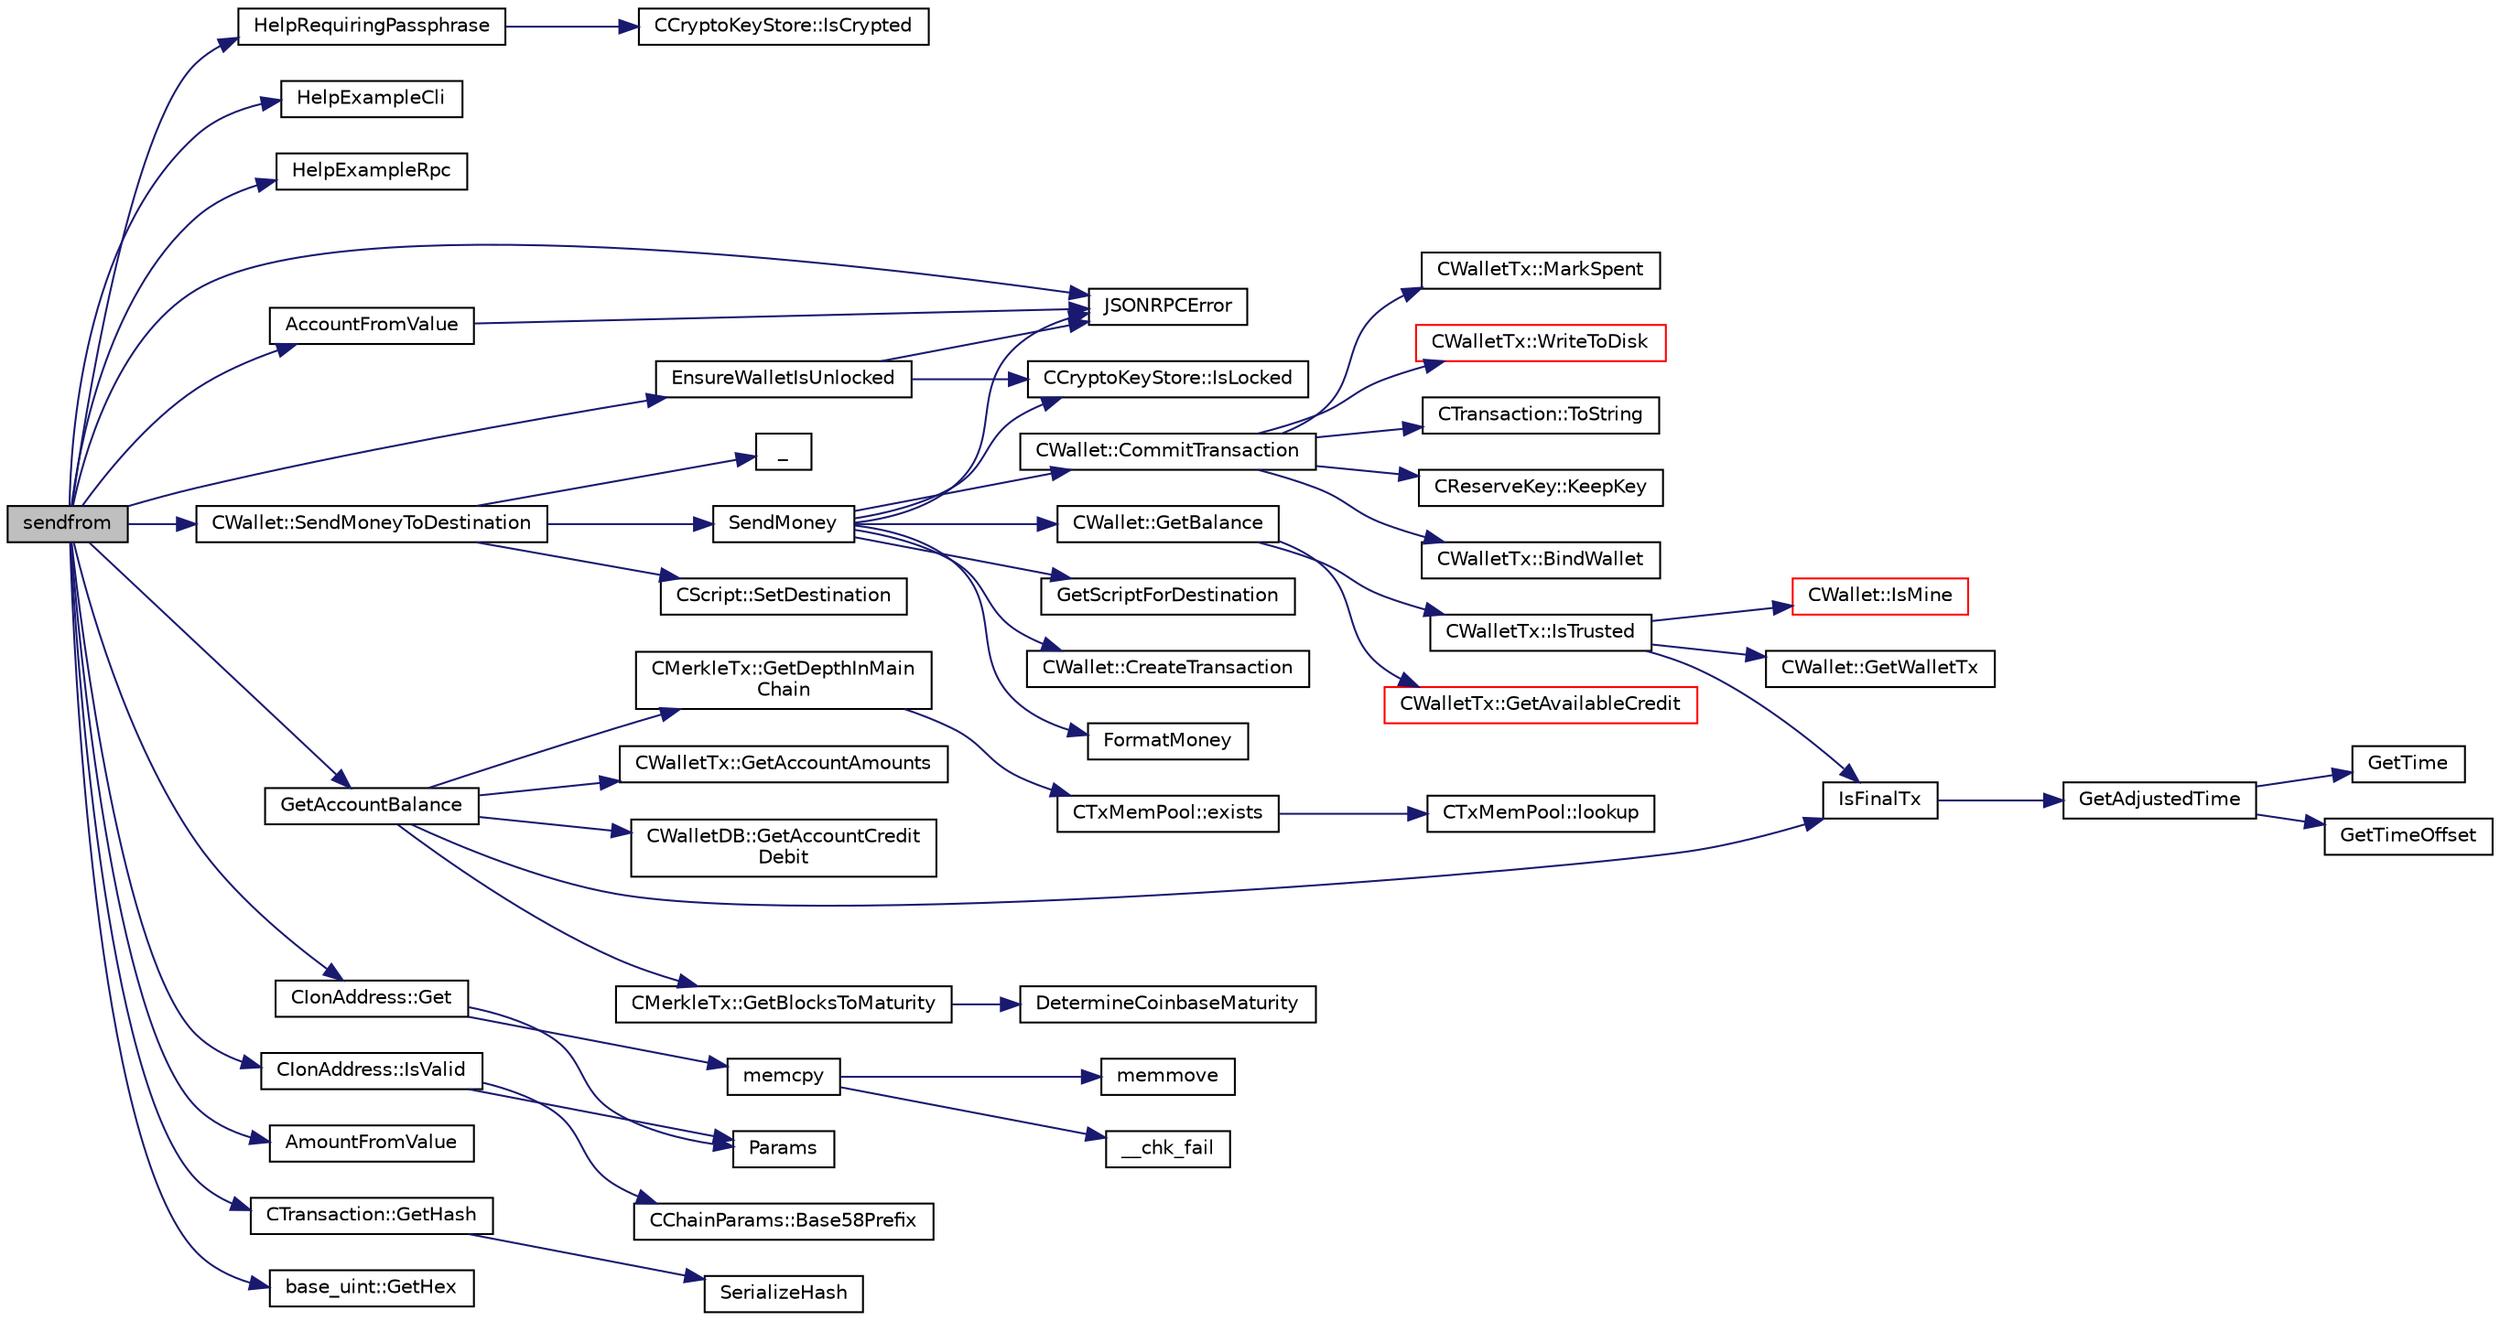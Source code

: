 digraph "sendfrom"
{
  edge [fontname="Helvetica",fontsize="10",labelfontname="Helvetica",labelfontsize="10"];
  node [fontname="Helvetica",fontsize="10",shape=record];
  rankdir="LR";
  Node806 [label="sendfrom",height=0.2,width=0.4,color="black", fillcolor="grey75", style="filled", fontcolor="black"];
  Node806 -> Node807 [color="midnightblue",fontsize="10",style="solid",fontname="Helvetica"];
  Node807 [label="HelpRequiringPassphrase",height=0.2,width=0.4,color="black", fillcolor="white", style="filled",URL="$df/d1d/rpcwallet_8cpp.html#abcfbb0ad9335791f2832c01209b8f12d"];
  Node807 -> Node808 [color="midnightblue",fontsize="10",style="solid",fontname="Helvetica"];
  Node808 [label="CCryptoKeyStore::IsCrypted",height=0.2,width=0.4,color="black", fillcolor="white", style="filled",URL="$db/dad/class_c_crypto_key_store.html#acc8fed44366c98fb481333ca6e867088"];
  Node806 -> Node809 [color="midnightblue",fontsize="10",style="solid",fontname="Helvetica"];
  Node809 [label="HelpExampleCli",height=0.2,width=0.4,color="black", fillcolor="white", style="filled",URL="$d6/d76/rpcserver_8cpp.html#ac01ac6eab5467567ed0da106814e04ec"];
  Node806 -> Node810 [color="midnightblue",fontsize="10",style="solid",fontname="Helvetica"];
  Node810 [label="HelpExampleRpc",height=0.2,width=0.4,color="black", fillcolor="white", style="filled",URL="$d6/d76/rpcserver_8cpp.html#a06ea60e24e5a1053a14a11b1009bf9ef"];
  Node806 -> Node811 [color="midnightblue",fontsize="10",style="solid",fontname="Helvetica"];
  Node811 [label="EnsureWalletIsUnlocked",height=0.2,width=0.4,color="black", fillcolor="white", style="filled",URL="$df/d1d/rpcwallet_8cpp.html#a8f837f6d506b9719cef93188db00fd3c"];
  Node811 -> Node812 [color="midnightblue",fontsize="10",style="solid",fontname="Helvetica"];
  Node812 [label="CCryptoKeyStore::IsLocked",height=0.2,width=0.4,color="black", fillcolor="white", style="filled",URL="$db/dad/class_c_crypto_key_store.html#a52919fa284a3aa10f1b4bd6018b6dbee"];
  Node811 -> Node813 [color="midnightblue",fontsize="10",style="solid",fontname="Helvetica"];
  Node813 [label="JSONRPCError",height=0.2,width=0.4,color="black", fillcolor="white", style="filled",URL="$d2/d30/rpcprotocol_8cpp.html#a17b1bb111ab339efc951929834766039"];
  Node806 -> Node814 [color="midnightblue",fontsize="10",style="solid",fontname="Helvetica"];
  Node814 [label="AccountFromValue",height=0.2,width=0.4,color="black", fillcolor="white", style="filled",URL="$df/d1d/rpcwallet_8cpp.html#a3039648e370837eb1e7b4dc669f3ef0f"];
  Node814 -> Node813 [color="midnightblue",fontsize="10",style="solid",fontname="Helvetica"];
  Node806 -> Node815 [color="midnightblue",fontsize="10",style="solid",fontname="Helvetica"];
  Node815 [label="CIonAddress::IsValid",height=0.2,width=0.4,color="black", fillcolor="white", style="filled",URL="$d1/de4/class_c_ion_address.html#a93cb71370b938e7fad4a74c4b5775da6"];
  Node815 -> Node816 [color="midnightblue",fontsize="10",style="solid",fontname="Helvetica"];
  Node816 [label="Params",height=0.2,width=0.4,color="black", fillcolor="white", style="filled",URL="$df/dbf/chainparams_8cpp.html#ace5c5b706d71a324a417dd2db394fd4a",tooltip="Return the currently selected parameters. "];
  Node815 -> Node817 [color="midnightblue",fontsize="10",style="solid",fontname="Helvetica"];
  Node817 [label="CChainParams::Base58Prefix",height=0.2,width=0.4,color="black", fillcolor="white", style="filled",URL="$d1/d4f/class_c_chain_params.html#a103c58eca4a26a71201882b3ed6c4cb4"];
  Node806 -> Node813 [color="midnightblue",fontsize="10",style="solid",fontname="Helvetica"];
  Node806 -> Node818 [color="midnightblue",fontsize="10",style="solid",fontname="Helvetica"];
  Node818 [label="AmountFromValue",height=0.2,width=0.4,color="black", fillcolor="white", style="filled",URL="$d6/d76/rpcserver_8cpp.html#a24a3c6bbc75f2c852a8e7a00df4b2970"];
  Node806 -> Node819 [color="midnightblue",fontsize="10",style="solid",fontname="Helvetica"];
  Node819 [label="GetAccountBalance",height=0.2,width=0.4,color="black", fillcolor="white", style="filled",URL="$df/d1d/rpcwallet_8cpp.html#a02d239cd69692dab8bbb33eb0010de1b"];
  Node819 -> Node820 [color="midnightblue",fontsize="10",style="solid",fontname="Helvetica"];
  Node820 [label="IsFinalTx",height=0.2,width=0.4,color="black", fillcolor="white", style="filled",URL="$df/d0a/main_8cpp.html#adc332cd7ac94e639bb4239618341be19"];
  Node820 -> Node821 [color="midnightblue",fontsize="10",style="solid",fontname="Helvetica"];
  Node821 [label="GetAdjustedTime",height=0.2,width=0.4,color="black", fillcolor="white", style="filled",URL="$df/d2d/util_8cpp.html#a09f81b9c7650f898cf3cf305b87547e6"];
  Node821 -> Node822 [color="midnightblue",fontsize="10",style="solid",fontname="Helvetica"];
  Node822 [label="GetTime",height=0.2,width=0.4,color="black", fillcolor="white", style="filled",URL="$df/d2d/util_8cpp.html#a46fac5fba8ba905b5f9acb364f5d8c6f"];
  Node821 -> Node823 [color="midnightblue",fontsize="10",style="solid",fontname="Helvetica"];
  Node823 [label="GetTimeOffset",height=0.2,width=0.4,color="black", fillcolor="white", style="filled",URL="$df/d2d/util_8cpp.html#a50ca5344c75631267633f15cfe5e983e"];
  Node819 -> Node824 [color="midnightblue",fontsize="10",style="solid",fontname="Helvetica"];
  Node824 [label="CMerkleTx::GetBlocksToMaturity",height=0.2,width=0.4,color="black", fillcolor="white", style="filled",URL="$d1/dff/class_c_merkle_tx.html#a69ebd437f7b44169659c3527fe73b6ab"];
  Node824 -> Node825 [color="midnightblue",fontsize="10",style="solid",fontname="Helvetica"];
  Node825 [label="DetermineCoinbaseMaturity",height=0.2,width=0.4,color="black", fillcolor="white", style="filled",URL="$d1/d08/proofs_8cpp.html#a97478c8207cae73889a6b1fbbc3c67e3",tooltip="Determine Coinbase Maturity (generally not a good idea - done so to increase speed) ..."];
  Node819 -> Node826 [color="midnightblue",fontsize="10",style="solid",fontname="Helvetica"];
  Node826 [label="CMerkleTx::GetDepthInMain\lChain",height=0.2,width=0.4,color="black", fillcolor="white", style="filled",URL="$d1/dff/class_c_merkle_tx.html#a887a9f1a0b7fc64b43e42cec76b38ef9"];
  Node826 -> Node827 [color="midnightblue",fontsize="10",style="solid",fontname="Helvetica"];
  Node827 [label="CTxMemPool::exists",height=0.2,width=0.4,color="black", fillcolor="white", style="filled",URL="$db/d98/class_c_tx_mem_pool.html#a8b7a13b5289ab839d4460f41a7da9789"];
  Node827 -> Node828 [color="midnightblue",fontsize="10",style="solid",fontname="Helvetica"];
  Node828 [label="CTxMemPool::lookup",height=0.2,width=0.4,color="black", fillcolor="white", style="filled",URL="$db/d98/class_c_tx_mem_pool.html#ad6d9966cdeb4b6586f7186e709b4e77e"];
  Node819 -> Node829 [color="midnightblue",fontsize="10",style="solid",fontname="Helvetica"];
  Node829 [label="CWalletTx::GetAccountAmounts",height=0.2,width=0.4,color="black", fillcolor="white", style="filled",URL="$d6/d53/class_c_wallet_tx.html#ad74c232cc8983a1c032f2163751695ed"];
  Node819 -> Node830 [color="midnightblue",fontsize="10",style="solid",fontname="Helvetica"];
  Node830 [label="CWalletDB::GetAccountCredit\lDebit",height=0.2,width=0.4,color="black", fillcolor="white", style="filled",URL="$d4/d90/class_c_wallet_d_b.html#a7b853e605ddba528896e60c766b59075"];
  Node806 -> Node831 [color="midnightblue",fontsize="10",style="solid",fontname="Helvetica"];
  Node831 [label="CWallet::SendMoneyToDestination",height=0.2,width=0.4,color="black", fillcolor="white", style="filled",URL="$d2/de5/class_c_wallet.html#aad5d55fc472f6b9ccbec5af0a7246d60"];
  Node831 -> Node832 [color="midnightblue",fontsize="10",style="solid",fontname="Helvetica"];
  Node832 [label="_",height=0.2,width=0.4,color="black", fillcolor="white", style="filled",URL="$d9/d6d/ui__interface_8h.html#aad133bb6103b53cebf03fd01e2f11ba1",tooltip="Translation function: Call Translate signal on UI interface, which returns a boost::optional result..."];
  Node831 -> Node833 [color="midnightblue",fontsize="10",style="solid",fontname="Helvetica"];
  Node833 [label="CScript::SetDestination",height=0.2,width=0.4,color="black", fillcolor="white", style="filled",URL="$d9/d4b/class_c_script.html#ad1b5a9077241aa06116040c4f1b7c31e"];
  Node831 -> Node834 [color="midnightblue",fontsize="10",style="solid",fontname="Helvetica"];
  Node834 [label="SendMoney",height=0.2,width=0.4,color="black", fillcolor="white", style="filled",URL="$d5/d6b/rpcstashedsend_8cpp.html#a49669702f73a24c1d1dc5a08d7c0785f"];
  Node834 -> Node813 [color="midnightblue",fontsize="10",style="solid",fontname="Helvetica"];
  Node834 -> Node835 [color="midnightblue",fontsize="10",style="solid",fontname="Helvetica"];
  Node835 [label="CWallet::GetBalance",height=0.2,width=0.4,color="black", fillcolor="white", style="filled",URL="$d2/de5/class_c_wallet.html#aa6522c2833bc0a84d216cf102b51ba05"];
  Node835 -> Node836 [color="midnightblue",fontsize="10",style="solid",fontname="Helvetica"];
  Node836 [label="CWalletTx::IsTrusted",height=0.2,width=0.4,color="black", fillcolor="white", style="filled",URL="$d6/d53/class_c_wallet_tx.html#a71efb0d5b5def8ae00a1d74b8741bfcb"];
  Node836 -> Node820 [color="midnightblue",fontsize="10",style="solid",fontname="Helvetica"];
  Node836 -> Node837 [color="midnightblue",fontsize="10",style="solid",fontname="Helvetica"];
  Node837 [label="CWallet::GetWalletTx",height=0.2,width=0.4,color="black", fillcolor="white", style="filled",URL="$d2/de5/class_c_wallet.html#ac496716bb889a5934fa27398aeb2330a"];
  Node836 -> Node838 [color="midnightblue",fontsize="10",style="solid",fontname="Helvetica"];
  Node838 [label="CWallet::IsMine",height=0.2,width=0.4,color="red", fillcolor="white", style="filled",URL="$d2/de5/class_c_wallet.html#a4eada57edc1c443564b8cc9b853d955c"];
  Node835 -> Node840 [color="midnightblue",fontsize="10",style="solid",fontname="Helvetica"];
  Node840 [label="CWalletTx::GetAvailableCredit",height=0.2,width=0.4,color="red", fillcolor="white", style="filled",URL="$d6/d53/class_c_wallet_tx.html#af3c82ba365c720dd3d929b86bf432ef6"];
  Node834 -> Node812 [color="midnightblue",fontsize="10",style="solid",fontname="Helvetica"];
  Node834 -> Node843 [color="midnightblue",fontsize="10",style="solid",fontname="Helvetica"];
  Node843 [label="GetScriptForDestination",height=0.2,width=0.4,color="black", fillcolor="white", style="filled",URL="$dd/d0f/script_8cpp.html#ae40f28d3b46c21033f6ee1f1200d0321"];
  Node834 -> Node844 [color="midnightblue",fontsize="10",style="solid",fontname="Helvetica"];
  Node844 [label="CWallet::CreateTransaction",height=0.2,width=0.4,color="black", fillcolor="white", style="filled",URL="$d2/de5/class_c_wallet.html#ad4f28aa4693c0d77a902b3b18de73d32"];
  Node834 -> Node845 [color="midnightblue",fontsize="10",style="solid",fontname="Helvetica"];
  Node845 [label="FormatMoney",height=0.2,width=0.4,color="black", fillcolor="white", style="filled",URL="$df/d2d/util_8cpp.html#a3293aaba439017a99a494cbf39fb5681"];
  Node834 -> Node846 [color="midnightblue",fontsize="10",style="solid",fontname="Helvetica"];
  Node846 [label="CWallet::CommitTransaction",height=0.2,width=0.4,color="black", fillcolor="white", style="filled",URL="$d2/de5/class_c_wallet.html#aa13fbeaebd271f910a54cc5b82d73fde"];
  Node846 -> Node847 [color="midnightblue",fontsize="10",style="solid",fontname="Helvetica"];
  Node847 [label="CTransaction::ToString",height=0.2,width=0.4,color="black", fillcolor="white", style="filled",URL="$df/d43/class_c_transaction.html#a80370923c3ac828de68919295d5d0659"];
  Node846 -> Node848 [color="midnightblue",fontsize="10",style="solid",fontname="Helvetica"];
  Node848 [label="CReserveKey::KeepKey",height=0.2,width=0.4,color="black", fillcolor="white", style="filled",URL="$d3/d65/class_c_reserve_key.html#a493d06f41ca9571f2a42c8581a3952d8"];
  Node846 -> Node849 [color="midnightblue",fontsize="10",style="solid",fontname="Helvetica"];
  Node849 [label="CWalletTx::BindWallet",height=0.2,width=0.4,color="black", fillcolor="white", style="filled",URL="$d6/d53/class_c_wallet_tx.html#ab0ee7347584bff886dc24b9f63ff023c"];
  Node846 -> Node850 [color="midnightblue",fontsize="10",style="solid",fontname="Helvetica"];
  Node850 [label="CWalletTx::MarkSpent",height=0.2,width=0.4,color="black", fillcolor="white", style="filled",URL="$d6/d53/class_c_wallet_tx.html#af2fc13459e324ad2b3f7c9914d86e7c8"];
  Node846 -> Node851 [color="midnightblue",fontsize="10",style="solid",fontname="Helvetica"];
  Node851 [label="CWalletTx::WriteToDisk",height=0.2,width=0.4,color="red", fillcolor="white", style="filled",URL="$d6/d53/class_c_wallet_tx.html#ada0e71d717dd360faf047de54eef4942"];
  Node806 -> Node853 [color="midnightblue",fontsize="10",style="solid",fontname="Helvetica"];
  Node853 [label="CIonAddress::Get",height=0.2,width=0.4,color="black", fillcolor="white", style="filled",URL="$d1/de4/class_c_ion_address.html#aa70f9899f0a3cf37e4a87483db5cf99d"];
  Node853 -> Node854 [color="midnightblue",fontsize="10",style="solid",fontname="Helvetica"];
  Node854 [label="memcpy",height=0.2,width=0.4,color="black", fillcolor="white", style="filled",URL="$d5/d9f/glibc__compat_8cpp.html#a0f46826ab0466591e136db24394923cf"];
  Node854 -> Node855 [color="midnightblue",fontsize="10",style="solid",fontname="Helvetica"];
  Node855 [label="memmove",height=0.2,width=0.4,color="black", fillcolor="white", style="filled",URL="$d5/d9f/glibc__compat_8cpp.html#a9778d49e9029dd75bc53ecbbf9f5e9a1"];
  Node854 -> Node856 [color="midnightblue",fontsize="10",style="solid",fontname="Helvetica"];
  Node856 [label="__chk_fail",height=0.2,width=0.4,color="black", fillcolor="white", style="filled",URL="$d5/d9f/glibc__compat_8cpp.html#a424ac71631da5ada2976630ff67051d1"];
  Node853 -> Node816 [color="midnightblue",fontsize="10",style="solid",fontname="Helvetica"];
  Node806 -> Node857 [color="midnightblue",fontsize="10",style="solid",fontname="Helvetica"];
  Node857 [label="CTransaction::GetHash",height=0.2,width=0.4,color="black", fillcolor="white", style="filled",URL="$df/d43/class_c_transaction.html#a0b46d80e82ca324e82c2ce3fc1492bfa"];
  Node857 -> Node858 [color="midnightblue",fontsize="10",style="solid",fontname="Helvetica"];
  Node858 [label="SerializeHash",height=0.2,width=0.4,color="black", fillcolor="white", style="filled",URL="$db/dfb/hash_8h.html#a6de694e43f17c62025c6883965b65e63"];
  Node806 -> Node859 [color="midnightblue",fontsize="10",style="solid",fontname="Helvetica"];
  Node859 [label="base_uint::GetHex",height=0.2,width=0.4,color="black", fillcolor="white", style="filled",URL="$da/df7/classbase__uint.html#ae5e7b7481de91ebead20eebd5d685441"];
}
